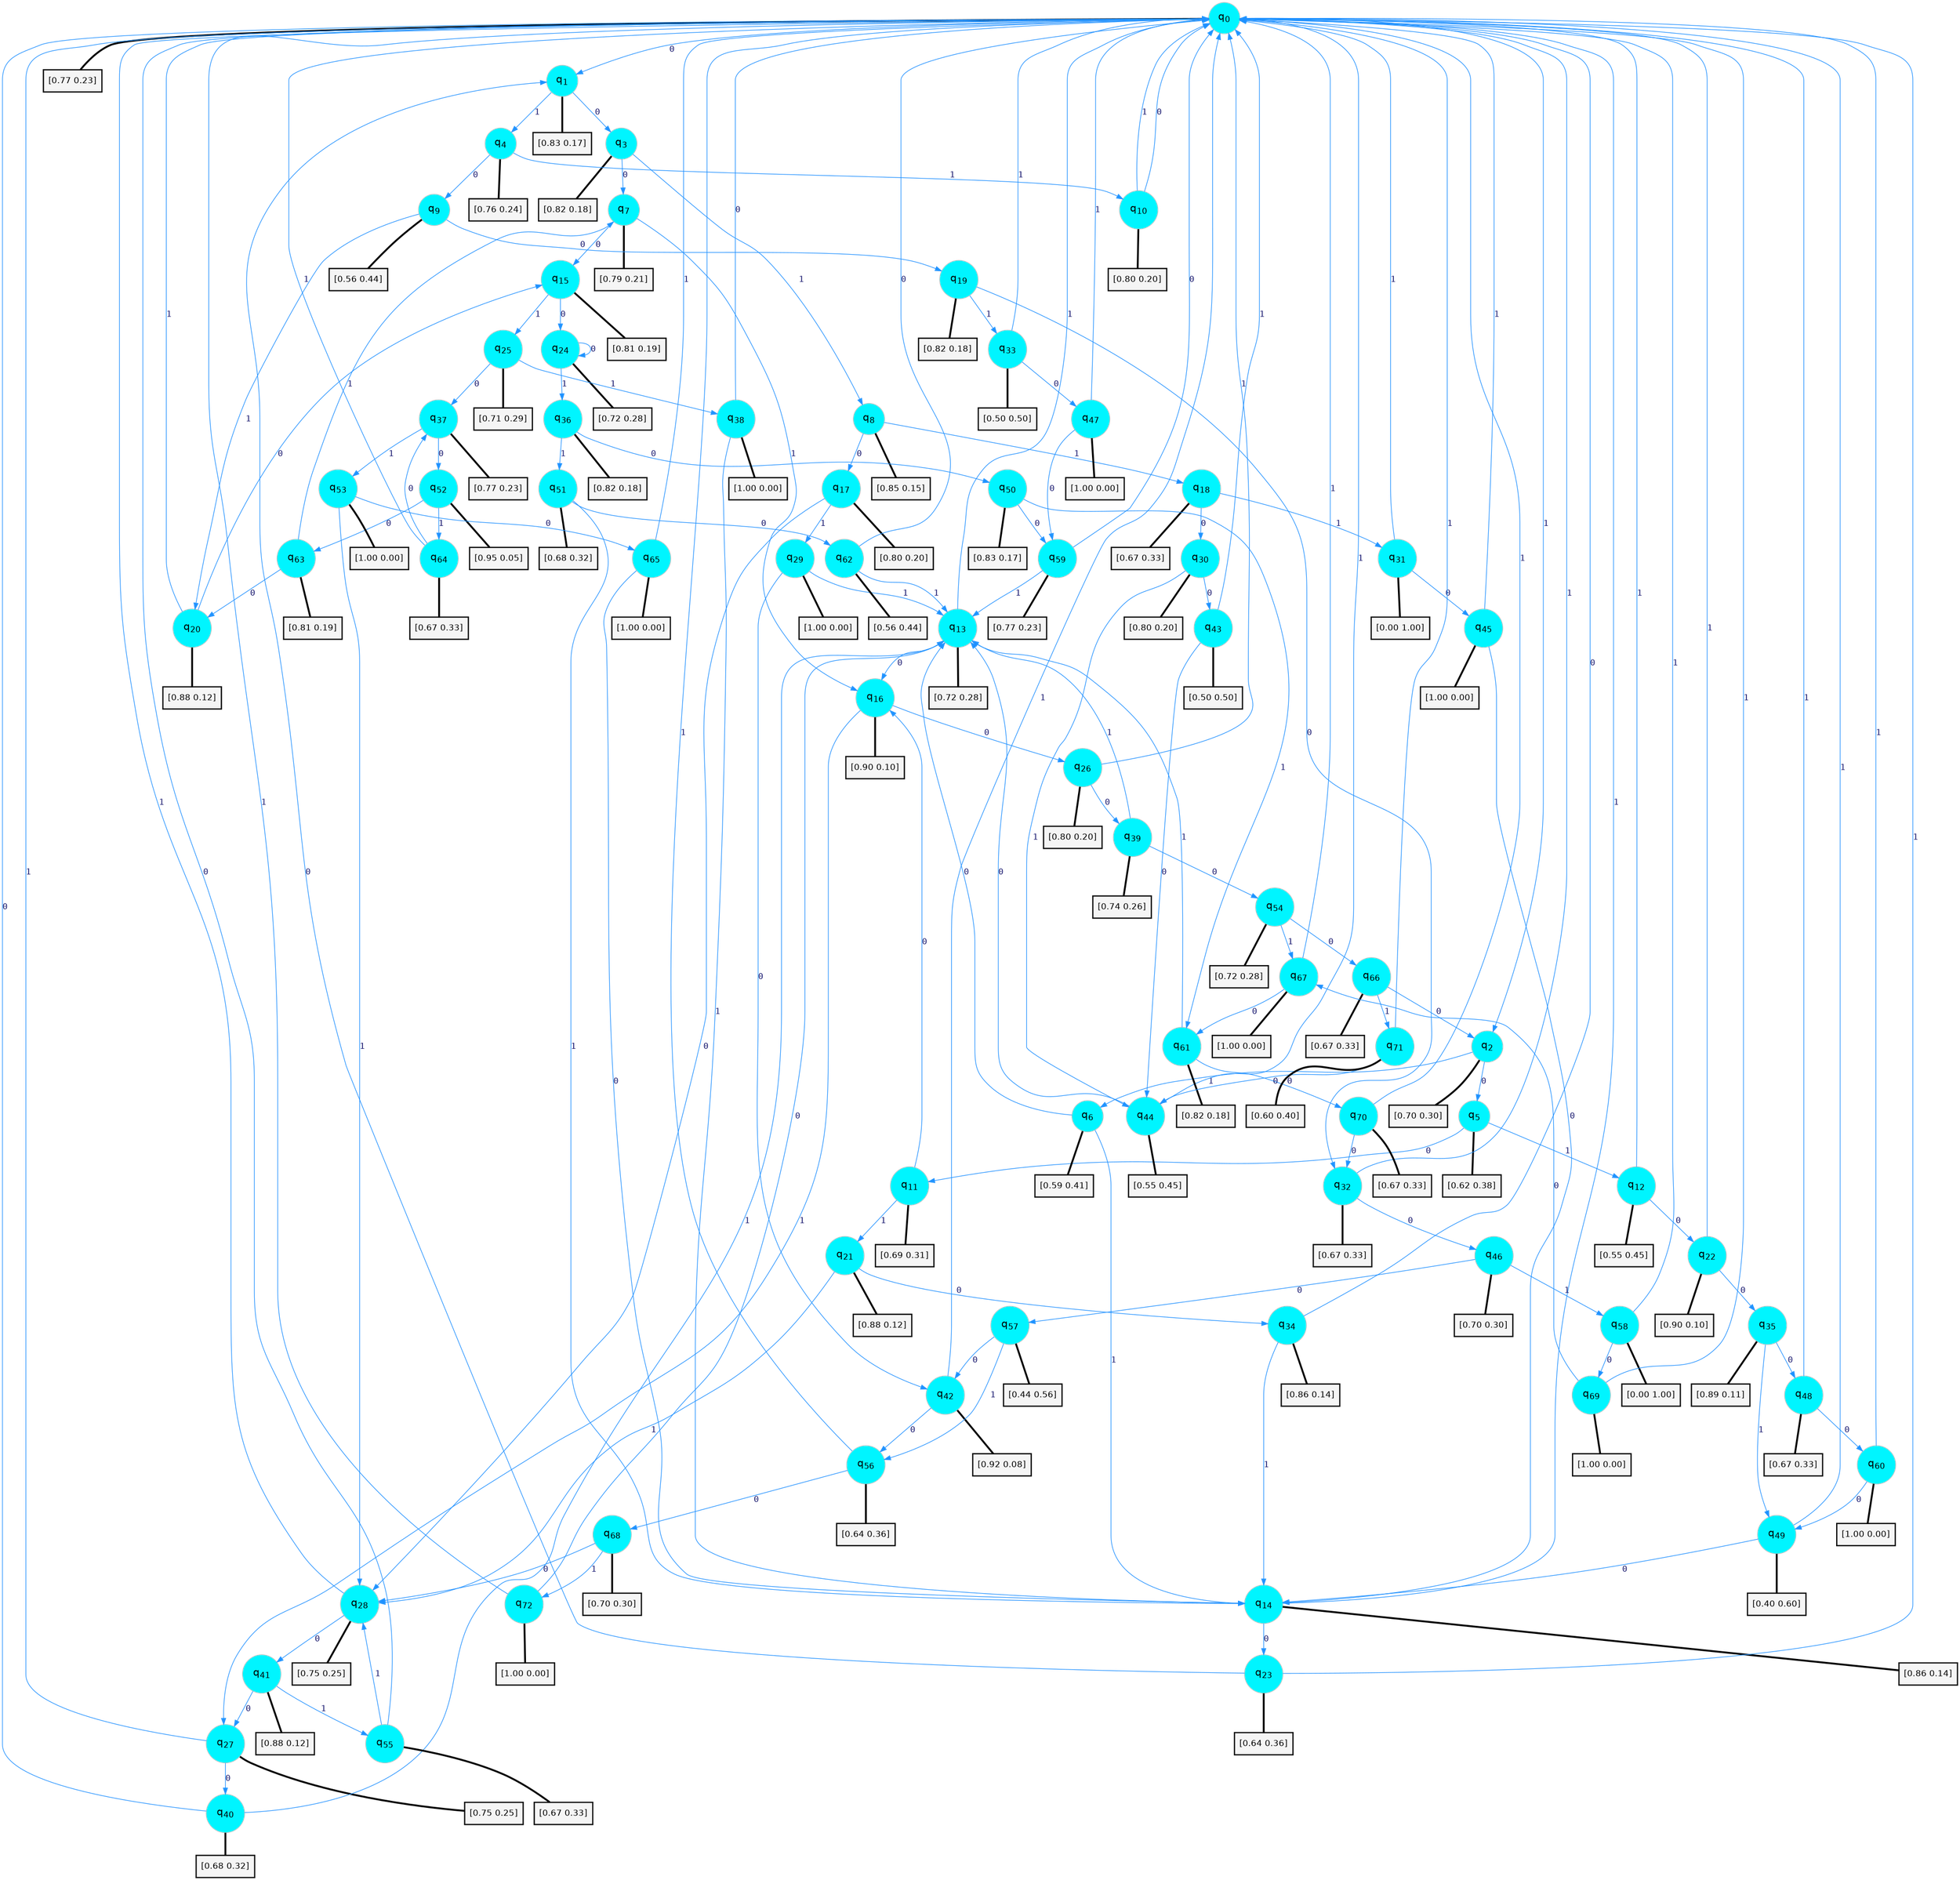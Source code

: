 digraph G {
graph [
bgcolor=transparent, dpi=300, rankdir=TD, size="40,25"];
node [
color=gray, fillcolor=turquoise1, fontcolor=black, fontname=Helvetica, fontsize=16, fontweight=bold, shape=circle, style=filled];
edge [
arrowsize=1, color=dodgerblue1, fontcolor=midnightblue, fontname=courier, fontweight=bold, penwidth=1, style=solid, weight=20];
0[label=<q<SUB>0</SUB>>];
1[label=<q<SUB>1</SUB>>];
2[label=<q<SUB>2</SUB>>];
3[label=<q<SUB>3</SUB>>];
4[label=<q<SUB>4</SUB>>];
5[label=<q<SUB>5</SUB>>];
6[label=<q<SUB>6</SUB>>];
7[label=<q<SUB>7</SUB>>];
8[label=<q<SUB>8</SUB>>];
9[label=<q<SUB>9</SUB>>];
10[label=<q<SUB>10</SUB>>];
11[label=<q<SUB>11</SUB>>];
12[label=<q<SUB>12</SUB>>];
13[label=<q<SUB>13</SUB>>];
14[label=<q<SUB>14</SUB>>];
15[label=<q<SUB>15</SUB>>];
16[label=<q<SUB>16</SUB>>];
17[label=<q<SUB>17</SUB>>];
18[label=<q<SUB>18</SUB>>];
19[label=<q<SUB>19</SUB>>];
20[label=<q<SUB>20</SUB>>];
21[label=<q<SUB>21</SUB>>];
22[label=<q<SUB>22</SUB>>];
23[label=<q<SUB>23</SUB>>];
24[label=<q<SUB>24</SUB>>];
25[label=<q<SUB>25</SUB>>];
26[label=<q<SUB>26</SUB>>];
27[label=<q<SUB>27</SUB>>];
28[label=<q<SUB>28</SUB>>];
29[label=<q<SUB>29</SUB>>];
30[label=<q<SUB>30</SUB>>];
31[label=<q<SUB>31</SUB>>];
32[label=<q<SUB>32</SUB>>];
33[label=<q<SUB>33</SUB>>];
34[label=<q<SUB>34</SUB>>];
35[label=<q<SUB>35</SUB>>];
36[label=<q<SUB>36</SUB>>];
37[label=<q<SUB>37</SUB>>];
38[label=<q<SUB>38</SUB>>];
39[label=<q<SUB>39</SUB>>];
40[label=<q<SUB>40</SUB>>];
41[label=<q<SUB>41</SUB>>];
42[label=<q<SUB>42</SUB>>];
43[label=<q<SUB>43</SUB>>];
44[label=<q<SUB>44</SUB>>];
45[label=<q<SUB>45</SUB>>];
46[label=<q<SUB>46</SUB>>];
47[label=<q<SUB>47</SUB>>];
48[label=<q<SUB>48</SUB>>];
49[label=<q<SUB>49</SUB>>];
50[label=<q<SUB>50</SUB>>];
51[label=<q<SUB>51</SUB>>];
52[label=<q<SUB>52</SUB>>];
53[label=<q<SUB>53</SUB>>];
54[label=<q<SUB>54</SUB>>];
55[label=<q<SUB>55</SUB>>];
56[label=<q<SUB>56</SUB>>];
57[label=<q<SUB>57</SUB>>];
58[label=<q<SUB>58</SUB>>];
59[label=<q<SUB>59</SUB>>];
60[label=<q<SUB>60</SUB>>];
61[label=<q<SUB>61</SUB>>];
62[label=<q<SUB>62</SUB>>];
63[label=<q<SUB>63</SUB>>];
64[label=<q<SUB>64</SUB>>];
65[label=<q<SUB>65</SUB>>];
66[label=<q<SUB>66</SUB>>];
67[label=<q<SUB>67</SUB>>];
68[label=<q<SUB>68</SUB>>];
69[label=<q<SUB>69</SUB>>];
70[label=<q<SUB>70</SUB>>];
71[label=<q<SUB>71</SUB>>];
72[label=<q<SUB>72</SUB>>];
73[label="[0.77 0.23]", shape=box,fontcolor=black, fontname=Helvetica, fontsize=14, penwidth=2, fillcolor=whitesmoke,color=black];
74[label="[0.83 0.17]", shape=box,fontcolor=black, fontname=Helvetica, fontsize=14, penwidth=2, fillcolor=whitesmoke,color=black];
75[label="[0.70 0.30]", shape=box,fontcolor=black, fontname=Helvetica, fontsize=14, penwidth=2, fillcolor=whitesmoke,color=black];
76[label="[0.82 0.18]", shape=box,fontcolor=black, fontname=Helvetica, fontsize=14, penwidth=2, fillcolor=whitesmoke,color=black];
77[label="[0.76 0.24]", shape=box,fontcolor=black, fontname=Helvetica, fontsize=14, penwidth=2, fillcolor=whitesmoke,color=black];
78[label="[0.62 0.38]", shape=box,fontcolor=black, fontname=Helvetica, fontsize=14, penwidth=2, fillcolor=whitesmoke,color=black];
79[label="[0.59 0.41]", shape=box,fontcolor=black, fontname=Helvetica, fontsize=14, penwidth=2, fillcolor=whitesmoke,color=black];
80[label="[0.79 0.21]", shape=box,fontcolor=black, fontname=Helvetica, fontsize=14, penwidth=2, fillcolor=whitesmoke,color=black];
81[label="[0.85 0.15]", shape=box,fontcolor=black, fontname=Helvetica, fontsize=14, penwidth=2, fillcolor=whitesmoke,color=black];
82[label="[0.56 0.44]", shape=box,fontcolor=black, fontname=Helvetica, fontsize=14, penwidth=2, fillcolor=whitesmoke,color=black];
83[label="[0.80 0.20]", shape=box,fontcolor=black, fontname=Helvetica, fontsize=14, penwidth=2, fillcolor=whitesmoke,color=black];
84[label="[0.69 0.31]", shape=box,fontcolor=black, fontname=Helvetica, fontsize=14, penwidth=2, fillcolor=whitesmoke,color=black];
85[label="[0.55 0.45]", shape=box,fontcolor=black, fontname=Helvetica, fontsize=14, penwidth=2, fillcolor=whitesmoke,color=black];
86[label="[0.72 0.28]", shape=box,fontcolor=black, fontname=Helvetica, fontsize=14, penwidth=2, fillcolor=whitesmoke,color=black];
87[label="[0.86 0.14]", shape=box,fontcolor=black, fontname=Helvetica, fontsize=14, penwidth=2, fillcolor=whitesmoke,color=black];
88[label="[0.81 0.19]", shape=box,fontcolor=black, fontname=Helvetica, fontsize=14, penwidth=2, fillcolor=whitesmoke,color=black];
89[label="[0.90 0.10]", shape=box,fontcolor=black, fontname=Helvetica, fontsize=14, penwidth=2, fillcolor=whitesmoke,color=black];
90[label="[0.80 0.20]", shape=box,fontcolor=black, fontname=Helvetica, fontsize=14, penwidth=2, fillcolor=whitesmoke,color=black];
91[label="[0.67 0.33]", shape=box,fontcolor=black, fontname=Helvetica, fontsize=14, penwidth=2, fillcolor=whitesmoke,color=black];
92[label="[0.82 0.18]", shape=box,fontcolor=black, fontname=Helvetica, fontsize=14, penwidth=2, fillcolor=whitesmoke,color=black];
93[label="[0.88 0.12]", shape=box,fontcolor=black, fontname=Helvetica, fontsize=14, penwidth=2, fillcolor=whitesmoke,color=black];
94[label="[0.88 0.12]", shape=box,fontcolor=black, fontname=Helvetica, fontsize=14, penwidth=2, fillcolor=whitesmoke,color=black];
95[label="[0.90 0.10]", shape=box,fontcolor=black, fontname=Helvetica, fontsize=14, penwidth=2, fillcolor=whitesmoke,color=black];
96[label="[0.64 0.36]", shape=box,fontcolor=black, fontname=Helvetica, fontsize=14, penwidth=2, fillcolor=whitesmoke,color=black];
97[label="[0.72 0.28]", shape=box,fontcolor=black, fontname=Helvetica, fontsize=14, penwidth=2, fillcolor=whitesmoke,color=black];
98[label="[0.71 0.29]", shape=box,fontcolor=black, fontname=Helvetica, fontsize=14, penwidth=2, fillcolor=whitesmoke,color=black];
99[label="[0.80 0.20]", shape=box,fontcolor=black, fontname=Helvetica, fontsize=14, penwidth=2, fillcolor=whitesmoke,color=black];
100[label="[0.75 0.25]", shape=box,fontcolor=black, fontname=Helvetica, fontsize=14, penwidth=2, fillcolor=whitesmoke,color=black];
101[label="[0.75 0.25]", shape=box,fontcolor=black, fontname=Helvetica, fontsize=14, penwidth=2, fillcolor=whitesmoke,color=black];
102[label="[1.00 0.00]", shape=box,fontcolor=black, fontname=Helvetica, fontsize=14, penwidth=2, fillcolor=whitesmoke,color=black];
103[label="[0.80 0.20]", shape=box,fontcolor=black, fontname=Helvetica, fontsize=14, penwidth=2, fillcolor=whitesmoke,color=black];
104[label="[0.00 1.00]", shape=box,fontcolor=black, fontname=Helvetica, fontsize=14, penwidth=2, fillcolor=whitesmoke,color=black];
105[label="[0.67 0.33]", shape=box,fontcolor=black, fontname=Helvetica, fontsize=14, penwidth=2, fillcolor=whitesmoke,color=black];
106[label="[0.50 0.50]", shape=box,fontcolor=black, fontname=Helvetica, fontsize=14, penwidth=2, fillcolor=whitesmoke,color=black];
107[label="[0.86 0.14]", shape=box,fontcolor=black, fontname=Helvetica, fontsize=14, penwidth=2, fillcolor=whitesmoke,color=black];
108[label="[0.89 0.11]", shape=box,fontcolor=black, fontname=Helvetica, fontsize=14, penwidth=2, fillcolor=whitesmoke,color=black];
109[label="[0.82 0.18]", shape=box,fontcolor=black, fontname=Helvetica, fontsize=14, penwidth=2, fillcolor=whitesmoke,color=black];
110[label="[0.77 0.23]", shape=box,fontcolor=black, fontname=Helvetica, fontsize=14, penwidth=2, fillcolor=whitesmoke,color=black];
111[label="[1.00 0.00]", shape=box,fontcolor=black, fontname=Helvetica, fontsize=14, penwidth=2, fillcolor=whitesmoke,color=black];
112[label="[0.74 0.26]", shape=box,fontcolor=black, fontname=Helvetica, fontsize=14, penwidth=2, fillcolor=whitesmoke,color=black];
113[label="[0.68 0.32]", shape=box,fontcolor=black, fontname=Helvetica, fontsize=14, penwidth=2, fillcolor=whitesmoke,color=black];
114[label="[0.88 0.12]", shape=box,fontcolor=black, fontname=Helvetica, fontsize=14, penwidth=2, fillcolor=whitesmoke,color=black];
115[label="[0.92 0.08]", shape=box,fontcolor=black, fontname=Helvetica, fontsize=14, penwidth=2, fillcolor=whitesmoke,color=black];
116[label="[0.50 0.50]", shape=box,fontcolor=black, fontname=Helvetica, fontsize=14, penwidth=2, fillcolor=whitesmoke,color=black];
117[label="[0.55 0.45]", shape=box,fontcolor=black, fontname=Helvetica, fontsize=14, penwidth=2, fillcolor=whitesmoke,color=black];
118[label="[1.00 0.00]", shape=box,fontcolor=black, fontname=Helvetica, fontsize=14, penwidth=2, fillcolor=whitesmoke,color=black];
119[label="[0.70 0.30]", shape=box,fontcolor=black, fontname=Helvetica, fontsize=14, penwidth=2, fillcolor=whitesmoke,color=black];
120[label="[1.00 0.00]", shape=box,fontcolor=black, fontname=Helvetica, fontsize=14, penwidth=2, fillcolor=whitesmoke,color=black];
121[label="[0.67 0.33]", shape=box,fontcolor=black, fontname=Helvetica, fontsize=14, penwidth=2, fillcolor=whitesmoke,color=black];
122[label="[0.40 0.60]", shape=box,fontcolor=black, fontname=Helvetica, fontsize=14, penwidth=2, fillcolor=whitesmoke,color=black];
123[label="[0.83 0.17]", shape=box,fontcolor=black, fontname=Helvetica, fontsize=14, penwidth=2, fillcolor=whitesmoke,color=black];
124[label="[0.68 0.32]", shape=box,fontcolor=black, fontname=Helvetica, fontsize=14, penwidth=2, fillcolor=whitesmoke,color=black];
125[label="[0.95 0.05]", shape=box,fontcolor=black, fontname=Helvetica, fontsize=14, penwidth=2, fillcolor=whitesmoke,color=black];
126[label="[1.00 0.00]", shape=box,fontcolor=black, fontname=Helvetica, fontsize=14, penwidth=2, fillcolor=whitesmoke,color=black];
127[label="[0.72 0.28]", shape=box,fontcolor=black, fontname=Helvetica, fontsize=14, penwidth=2, fillcolor=whitesmoke,color=black];
128[label="[0.67 0.33]", shape=box,fontcolor=black, fontname=Helvetica, fontsize=14, penwidth=2, fillcolor=whitesmoke,color=black];
129[label="[0.64 0.36]", shape=box,fontcolor=black, fontname=Helvetica, fontsize=14, penwidth=2, fillcolor=whitesmoke,color=black];
130[label="[0.44 0.56]", shape=box,fontcolor=black, fontname=Helvetica, fontsize=14, penwidth=2, fillcolor=whitesmoke,color=black];
131[label="[0.00 1.00]", shape=box,fontcolor=black, fontname=Helvetica, fontsize=14, penwidth=2, fillcolor=whitesmoke,color=black];
132[label="[0.77 0.23]", shape=box,fontcolor=black, fontname=Helvetica, fontsize=14, penwidth=2, fillcolor=whitesmoke,color=black];
133[label="[1.00 0.00]", shape=box,fontcolor=black, fontname=Helvetica, fontsize=14, penwidth=2, fillcolor=whitesmoke,color=black];
134[label="[0.82 0.18]", shape=box,fontcolor=black, fontname=Helvetica, fontsize=14, penwidth=2, fillcolor=whitesmoke,color=black];
135[label="[0.56 0.44]", shape=box,fontcolor=black, fontname=Helvetica, fontsize=14, penwidth=2, fillcolor=whitesmoke,color=black];
136[label="[0.81 0.19]", shape=box,fontcolor=black, fontname=Helvetica, fontsize=14, penwidth=2, fillcolor=whitesmoke,color=black];
137[label="[0.67 0.33]", shape=box,fontcolor=black, fontname=Helvetica, fontsize=14, penwidth=2, fillcolor=whitesmoke,color=black];
138[label="[1.00 0.00]", shape=box,fontcolor=black, fontname=Helvetica, fontsize=14, penwidth=2, fillcolor=whitesmoke,color=black];
139[label="[0.67 0.33]", shape=box,fontcolor=black, fontname=Helvetica, fontsize=14, penwidth=2, fillcolor=whitesmoke,color=black];
140[label="[1.00 0.00]", shape=box,fontcolor=black, fontname=Helvetica, fontsize=14, penwidth=2, fillcolor=whitesmoke,color=black];
141[label="[0.70 0.30]", shape=box,fontcolor=black, fontname=Helvetica, fontsize=14, penwidth=2, fillcolor=whitesmoke,color=black];
142[label="[1.00 0.00]", shape=box,fontcolor=black, fontname=Helvetica, fontsize=14, penwidth=2, fillcolor=whitesmoke,color=black];
143[label="[0.67 0.33]", shape=box,fontcolor=black, fontname=Helvetica, fontsize=14, penwidth=2, fillcolor=whitesmoke,color=black];
144[label="[0.60 0.40]", shape=box,fontcolor=black, fontname=Helvetica, fontsize=14, penwidth=2, fillcolor=whitesmoke,color=black];
145[label="[1.00 0.00]", shape=box,fontcolor=black, fontname=Helvetica, fontsize=14, penwidth=2, fillcolor=whitesmoke,color=black];
0->1 [label=0];
0->2 [label=1];
0->73 [arrowhead=none, penwidth=3,color=black];
1->3 [label=0];
1->4 [label=1];
1->74 [arrowhead=none, penwidth=3,color=black];
2->5 [label=0];
2->6 [label=1];
2->75 [arrowhead=none, penwidth=3,color=black];
3->7 [label=0];
3->8 [label=1];
3->76 [arrowhead=none, penwidth=3,color=black];
4->9 [label=0];
4->10 [label=1];
4->77 [arrowhead=none, penwidth=3,color=black];
5->11 [label=0];
5->12 [label=1];
5->78 [arrowhead=none, penwidth=3,color=black];
6->13 [label=0];
6->14 [label=1];
6->79 [arrowhead=none, penwidth=3,color=black];
7->15 [label=0];
7->16 [label=1];
7->80 [arrowhead=none, penwidth=3,color=black];
8->17 [label=0];
8->18 [label=1];
8->81 [arrowhead=none, penwidth=3,color=black];
9->19 [label=0];
9->20 [label=1];
9->82 [arrowhead=none, penwidth=3,color=black];
10->0 [label=0];
10->0 [label=1];
10->83 [arrowhead=none, penwidth=3,color=black];
11->16 [label=0];
11->21 [label=1];
11->84 [arrowhead=none, penwidth=3,color=black];
12->22 [label=0];
12->0 [label=1];
12->85 [arrowhead=none, penwidth=3,color=black];
13->16 [label=0];
13->0 [label=1];
13->86 [arrowhead=none, penwidth=3,color=black];
14->23 [label=0];
14->0 [label=1];
14->87 [arrowhead=none, penwidth=3,color=black];
15->24 [label=0];
15->25 [label=1];
15->88 [arrowhead=none, penwidth=3,color=black];
16->26 [label=0];
16->27 [label=1];
16->89 [arrowhead=none, penwidth=3,color=black];
17->28 [label=0];
17->29 [label=1];
17->90 [arrowhead=none, penwidth=3,color=black];
18->30 [label=0];
18->31 [label=1];
18->91 [arrowhead=none, penwidth=3,color=black];
19->32 [label=0];
19->33 [label=1];
19->92 [arrowhead=none, penwidth=3,color=black];
20->15 [label=0];
20->0 [label=1];
20->93 [arrowhead=none, penwidth=3,color=black];
21->34 [label=0];
21->28 [label=1];
21->94 [arrowhead=none, penwidth=3,color=black];
22->35 [label=0];
22->0 [label=1];
22->95 [arrowhead=none, penwidth=3,color=black];
23->1 [label=0];
23->0 [label=1];
23->96 [arrowhead=none, penwidth=3,color=black];
24->24 [label=0];
24->36 [label=1];
24->97 [arrowhead=none, penwidth=3,color=black];
25->37 [label=0];
25->38 [label=1];
25->98 [arrowhead=none, penwidth=3,color=black];
26->39 [label=0];
26->0 [label=1];
26->99 [arrowhead=none, penwidth=3,color=black];
27->40 [label=0];
27->0 [label=1];
27->100 [arrowhead=none, penwidth=3,color=black];
28->41 [label=0];
28->0 [label=1];
28->101 [arrowhead=none, penwidth=3,color=black];
29->42 [label=0];
29->13 [label=1];
29->102 [arrowhead=none, penwidth=3,color=black];
30->43 [label=0];
30->44 [label=1];
30->103 [arrowhead=none, penwidth=3,color=black];
31->45 [label=0];
31->0 [label=1];
31->104 [arrowhead=none, penwidth=3,color=black];
32->46 [label=0];
32->0 [label=1];
32->105 [arrowhead=none, penwidth=3,color=black];
33->47 [label=0];
33->0 [label=1];
33->106 [arrowhead=none, penwidth=3,color=black];
34->0 [label=0];
34->14 [label=1];
34->107 [arrowhead=none, penwidth=3,color=black];
35->48 [label=0];
35->49 [label=1];
35->108 [arrowhead=none, penwidth=3,color=black];
36->50 [label=0];
36->51 [label=1];
36->109 [arrowhead=none, penwidth=3,color=black];
37->52 [label=0];
37->53 [label=1];
37->110 [arrowhead=none, penwidth=3,color=black];
38->0 [label=0];
38->14 [label=1];
38->111 [arrowhead=none, penwidth=3,color=black];
39->54 [label=0];
39->13 [label=1];
39->112 [arrowhead=none, penwidth=3,color=black];
40->0 [label=0];
40->13 [label=1];
40->113 [arrowhead=none, penwidth=3,color=black];
41->27 [label=0];
41->55 [label=1];
41->114 [arrowhead=none, penwidth=3,color=black];
42->56 [label=0];
42->0 [label=1];
42->115 [arrowhead=none, penwidth=3,color=black];
43->44 [label=0];
43->0 [label=1];
43->116 [arrowhead=none, penwidth=3,color=black];
44->13 [label=0];
44->0 [label=1];
44->117 [arrowhead=none, penwidth=3,color=black];
45->14 [label=0];
45->0 [label=1];
45->118 [arrowhead=none, penwidth=3,color=black];
46->57 [label=0];
46->58 [label=1];
46->119 [arrowhead=none, penwidth=3,color=black];
47->59 [label=0];
47->0 [label=1];
47->120 [arrowhead=none, penwidth=3,color=black];
48->60 [label=0];
48->0 [label=1];
48->121 [arrowhead=none, penwidth=3,color=black];
49->14 [label=0];
49->0 [label=1];
49->122 [arrowhead=none, penwidth=3,color=black];
50->59 [label=0];
50->61 [label=1];
50->123 [arrowhead=none, penwidth=3,color=black];
51->62 [label=0];
51->14 [label=1];
51->124 [arrowhead=none, penwidth=3,color=black];
52->63 [label=0];
52->64 [label=1];
52->125 [arrowhead=none, penwidth=3,color=black];
53->65 [label=0];
53->28 [label=1];
53->126 [arrowhead=none, penwidth=3,color=black];
54->66 [label=0];
54->67 [label=1];
54->127 [arrowhead=none, penwidth=3,color=black];
55->0 [label=0];
55->28 [label=1];
55->128 [arrowhead=none, penwidth=3,color=black];
56->68 [label=0];
56->0 [label=1];
56->129 [arrowhead=none, penwidth=3,color=black];
57->42 [label=0];
57->56 [label=1];
57->130 [arrowhead=none, penwidth=3,color=black];
58->69 [label=0];
58->0 [label=1];
58->131 [arrowhead=none, penwidth=3,color=black];
59->0 [label=0];
59->13 [label=1];
59->132 [arrowhead=none, penwidth=3,color=black];
60->49 [label=0];
60->0 [label=1];
60->133 [arrowhead=none, penwidth=3,color=black];
61->70 [label=0];
61->13 [label=1];
61->134 [arrowhead=none, penwidth=3,color=black];
62->0 [label=0];
62->13 [label=1];
62->135 [arrowhead=none, penwidth=3,color=black];
63->20 [label=0];
63->7 [label=1];
63->136 [arrowhead=none, penwidth=3,color=black];
64->37 [label=0];
64->0 [label=1];
64->137 [arrowhead=none, penwidth=3,color=black];
65->14 [label=0];
65->0 [label=1];
65->138 [arrowhead=none, penwidth=3,color=black];
66->2 [label=0];
66->71 [label=1];
66->139 [arrowhead=none, penwidth=3,color=black];
67->61 [label=0];
67->0 [label=1];
67->140 [arrowhead=none, penwidth=3,color=black];
68->28 [label=0];
68->72 [label=1];
68->141 [arrowhead=none, penwidth=3,color=black];
69->67 [label=0];
69->0 [label=1];
69->142 [arrowhead=none, penwidth=3,color=black];
70->32 [label=0];
70->0 [label=1];
70->143 [arrowhead=none, penwidth=3,color=black];
71->44 [label=0];
71->0 [label=1];
71->144 [arrowhead=none, penwidth=3,color=black];
72->13 [label=0];
72->0 [label=1];
72->145 [arrowhead=none, penwidth=3,color=black];
}
